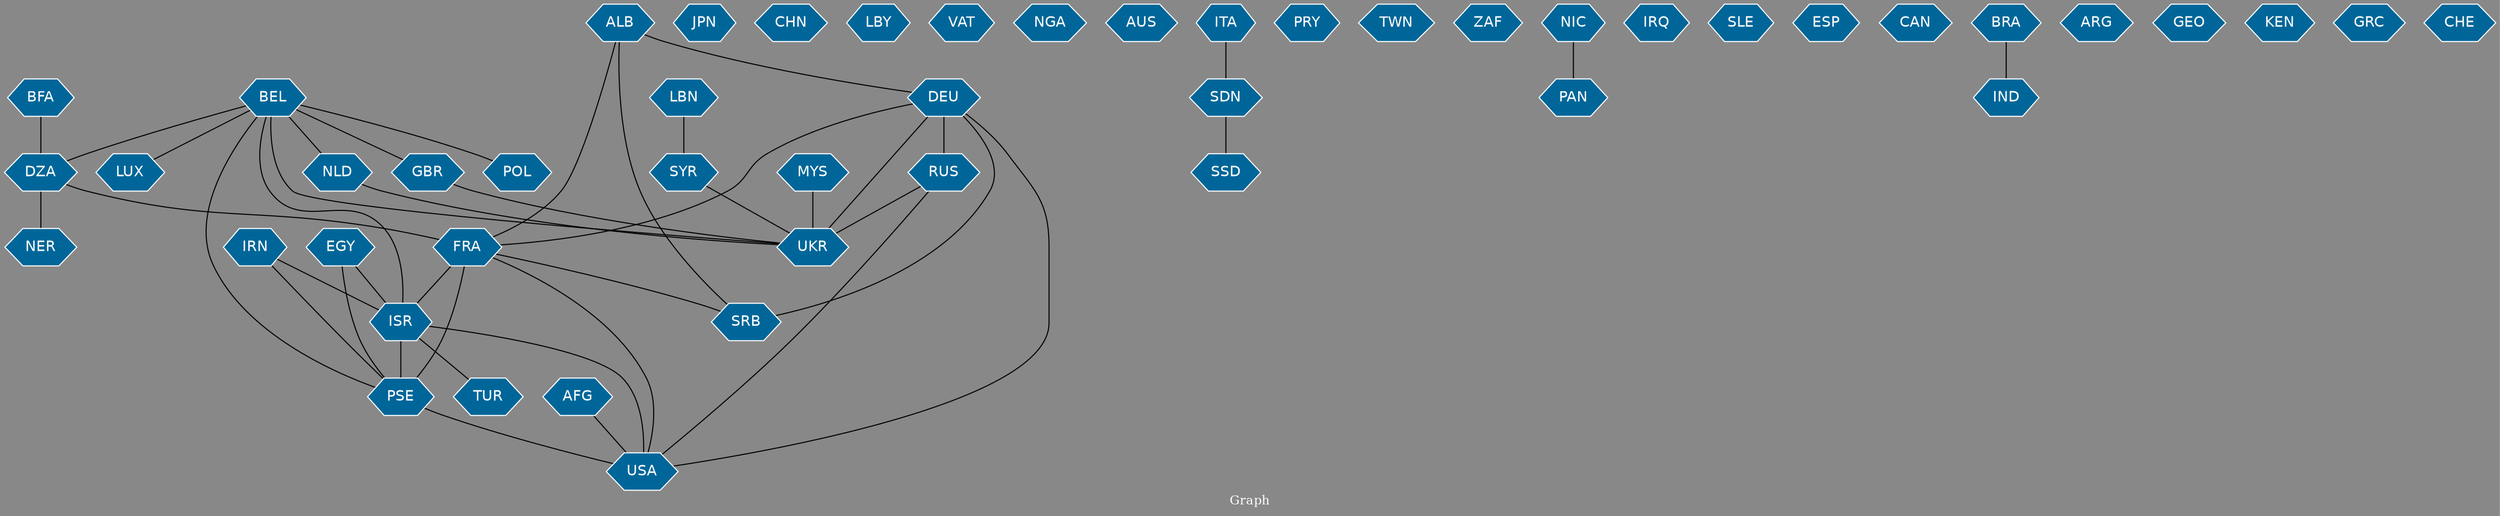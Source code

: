 // Countries together in item graph
graph {
	graph [bgcolor="#888888" fontcolor=white fontsize=12 label="Graph" outputorder=edgesfirst overlap=prism]
	node [color=white fillcolor="#006699" fontcolor=white fontname=Helvetica shape=hexagon style=filled]
	edge [arrowhead=open color=black fontcolor=white fontname=Courier fontsize=12]
		USA [label=USA]
		ISR [label=ISR]
		PSE [label=PSE]
		BEL [label=BEL]
		UKR [label=UKR]
		JPN [label=JPN]
		RUS [label=RUS]
		DZA [label=DZA]
		FRA [label=FRA]
		CHN [label=CHN]
		DEU [label=DEU]
		LBY [label=LBY]
		IRN [label=IRN]
		VAT [label=VAT]
		MYS [label=MYS]
		EGY [label=EGY]
		NGA [label=NGA]
		AUS [label=AUS]
		ITA [label=ITA]
		SRB [label=SRB]
		ALB [label=ALB]
		PRY [label=PRY]
		NLD [label=NLD]
		GBR [label=GBR]
		TWN [label=TWN]
		ZAF [label=ZAF]
		SYR [label=SYR]
		POL [label=POL]
		NIC [label=NIC]
		PAN [label=PAN]
		IRQ [label=IRQ]
		SSD [label=SSD]
		SDN [label=SDN]
		NER [label=NER]
		SLE [label=SLE]
		ESP [label=ESP]
		BFA [label=BFA]
		LBN [label=LBN]
		TUR [label=TUR]
		LUX [label=LUX]
		CAN [label=CAN]
		AFG [label=AFG]
		IND [label=IND]
		ARG [label=ARG]
		GEO [label=GEO]
		KEN [label=KEN]
		GRC [label=GRC]
		CHE [label=CHE]
		BRA [label=BRA]
			BEL -- ISR [weight=1]
			FRA -- USA [weight=1]
			DEU -- FRA [weight=1]
			DEU -- UKR [weight=3]
			ISR -- PSE [weight=84]
			ALB -- DEU [weight=1]
			DEU -- RUS [weight=3]
			EGY -- PSE [weight=4]
			DZA -- NER [weight=1]
			BEL -- POL [weight=1]
			EGY -- ISR [weight=3]
			BEL -- GBR [weight=1]
			BEL -- PSE [weight=3]
			ALB -- SRB [weight=1]
			ISR -- TUR [weight=2]
			BFA -- DZA [weight=1]
			ITA -- SDN [weight=1]
			SYR -- UKR [weight=1]
			NLD -- UKR [weight=6]
			DEU -- SRB [weight=1]
			GBR -- UKR [weight=1]
			ALB -- FRA [weight=1]
			RUS -- USA [weight=1]
			BEL -- DZA [weight=3]
			LBN -- SYR [weight=1]
			DEU -- USA [weight=2]
			RUS -- UKR [weight=12]
			IRN -- ISR [weight=1]
			NIC -- PAN [weight=1]
			FRA -- PSE [weight=2]
			ISR -- USA [weight=2]
			SDN -- SSD [weight=1]
			BEL -- LUX [weight=1]
			FRA -- ISR [weight=1]
			MYS -- UKR [weight=5]
			IRN -- PSE [weight=1]
			PSE -- USA [weight=2]
			BEL -- NLD [weight=1]
			DZA -- FRA [weight=3]
			FRA -- SRB [weight=1]
			AFG -- USA [weight=1]
			BEL -- UKR [weight=11]
			BRA -- IND [weight=1]
}
